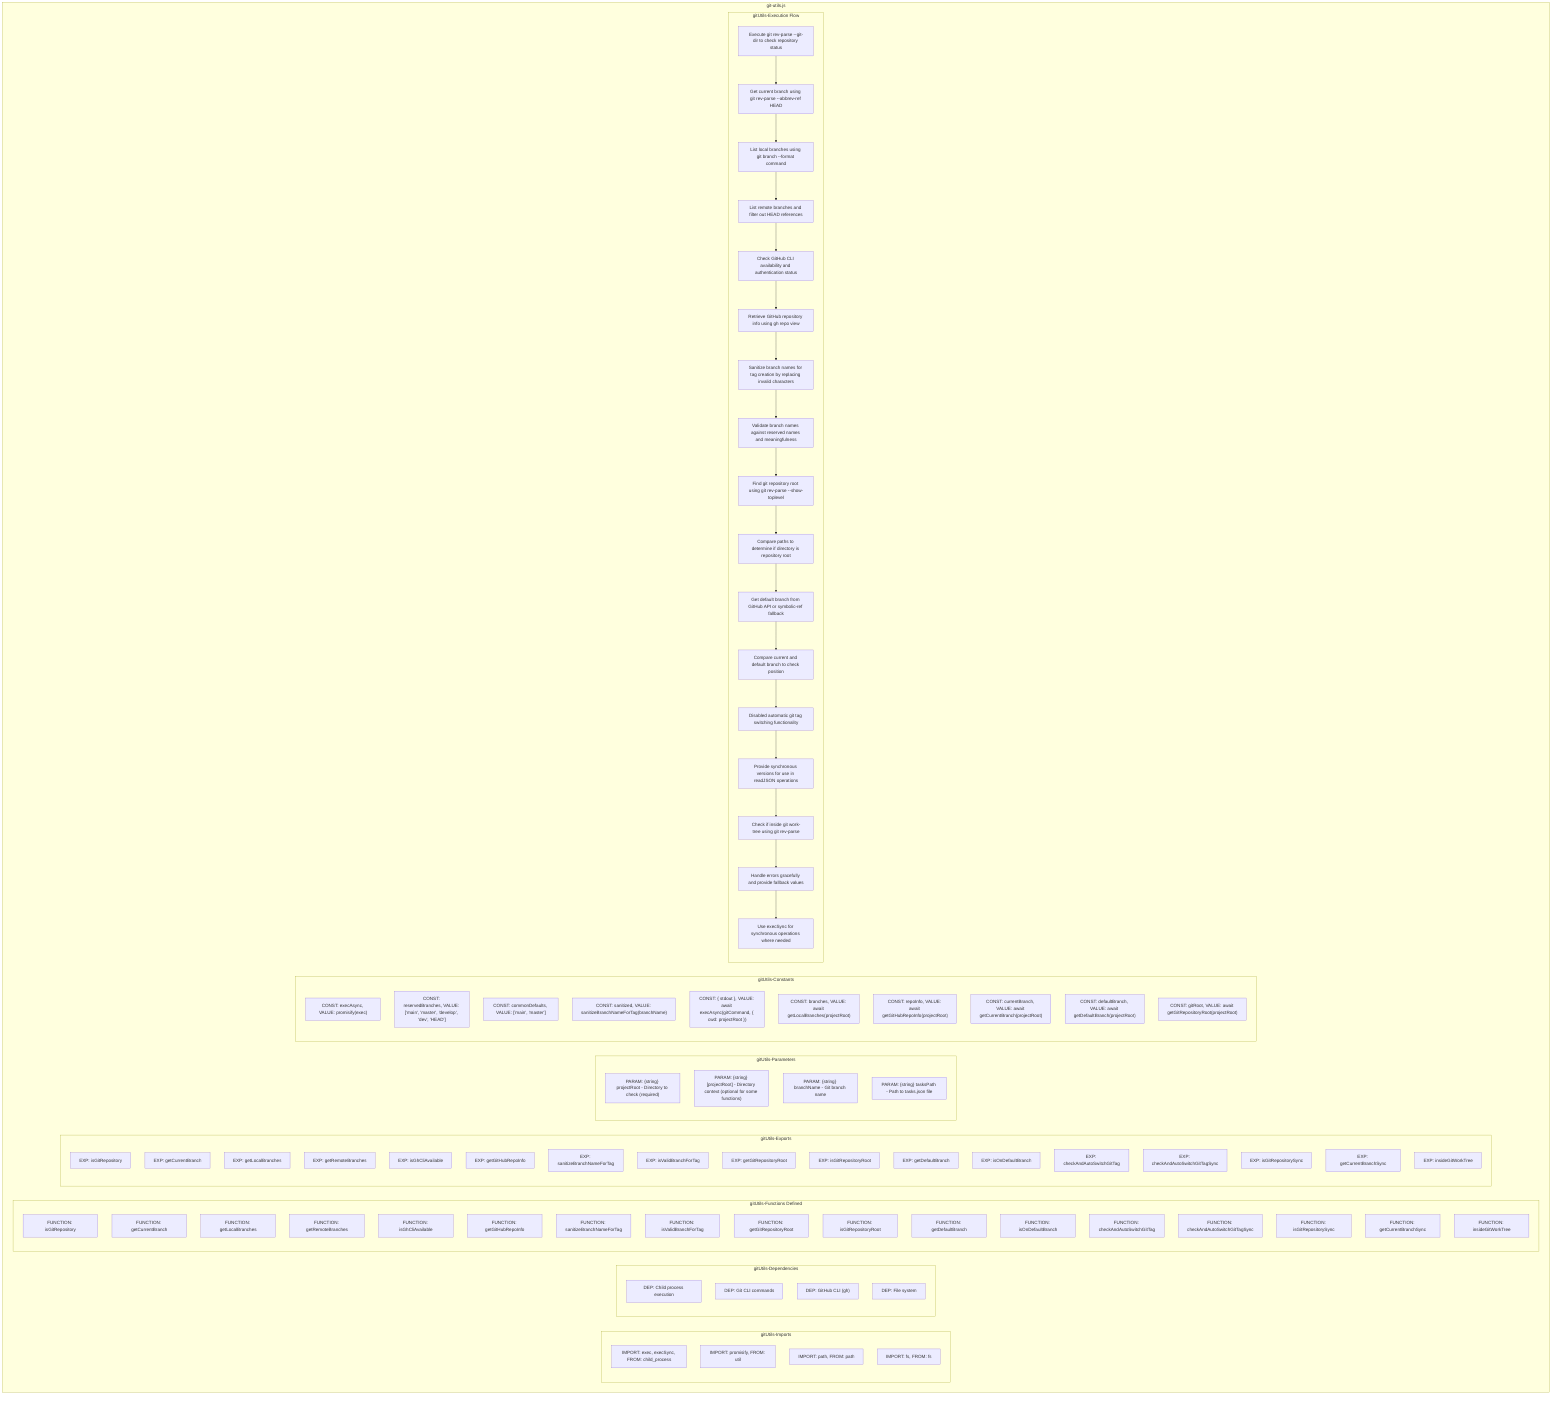 flowchart TB
    subgraph gitUtils-Imports["gitUtils-Imports"]
        I1["IMPORT: exec, execSync, FROM: child_process"]
        I2["IMPORT: promisify, FROM: util"]
        I3["IMPORT: path, FROM: path"]
        I4["IMPORT: fs, FROM: fs"]
    end
    subgraph gitUtils-Dependencies["gitUtils-Dependencies"]
        D1["DEP: Child process execution"]
        D2["DEP: Git CLI commands"]
        D3["DEP: GitHub CLI (gh)"]
        D4["DEP: File system"]
    end
    subgraph gitUtils-FunctionsDefined["gitUtils-Functions Defined"]
        FU1["FUNCTION: isGitRepository"]
        FU2["FUNCTION: getCurrentBranch"]
        FU3["FUNCTION: getLocalBranches"]
        FU4["FUNCTION: getRemoteBranches"]
        FU5["FUNCTION: isGhCliAvailable"]
        FU6["FUNCTION: getGitHubRepoInfo"]
        FU7["FUNCTION: sanitizeBranchNameForTag"]
        FU8["FUNCTION: isValidBranchForTag"]
        FU9["FUNCTION: getGitRepositoryRoot"]
        FU10["FUNCTION: isGitRepositoryRoot"]
        FU11["FUNCTION: getDefaultBranch"]
        FU12["FUNCTION: isOnDefaultBranch"]
        FU13["FUNCTION: checkAndAutoSwitchGitTag"]
        FU14["FUNCTION: checkAndAutoSwitchGitTagSync"]
        FU15["FUNCTION: isGitRepositorySync"]
        FU16["FUNCTION: getCurrentBranchSync"]
        FU17["FUNCTION: insideGitWorkTree"]
    end
    subgraph gitUtils-Exports["gitUtils-Exports"]
        E1["EXP: isGitRepository"]
        E2["EXP: getCurrentBranch"]
        E3["EXP: getLocalBranches"]
        E4["EXP: getRemoteBranches"]
        E5["EXP: isGhCliAvailable"]
        E6["EXP: getGitHubRepoInfo"]
        E7["EXP: sanitizeBranchNameForTag"]
        E8["EXP: isValidBranchForTag"]
        E9["EXP: getGitRepositoryRoot"]
        E10["EXP: isGitRepositoryRoot"]
        E11["EXP: getDefaultBranch"]
        E12["EXP: isOnDefaultBranch"]
        E13["EXP: checkAndAutoSwitchGitTag"]
        E14["EXP: checkAndAutoSwitchGitTagSync"]
        E15["EXP: isGitRepositorySync"]
        E16["EXP: getCurrentBranchSync"]
        E17["EXP: insideGitWorkTree"]
    end
    subgraph gitUtils-Parameters["gitUtils-Parameters"]
        P1["PARAM: {string} projectRoot - Directory to check (required)"]
        P2["PARAM: {string} [projectRoot] - Directory context (optional for some functions)"]
        P3["PARAM: {string} branchName - Git branch name"]
        P4["PARAM: {string} tasksPath - Path to tasks.json file"]
    end
    subgraph gitUtils-Constants["gitUtils-Constants"]
        C1["CONST: execAsync, VALUE: promisify(exec)"]
        C2["CONST: reservedBranches, VALUE: ['main', 'master', 'develop', 'dev', 'HEAD']"]
        C3["CONST: commonDefaults, VALUE: ['main', 'master']"]
        C4["CONST: sanitized, VALUE: sanitizeBranchNameForTag(branchName)"]
        C5["CONST: { stdout }, VALUE: await execAsync(gitCommand, { cwd: projectRoot })"]
        C6["CONST: branches, VALUE: await getLocalBranches(projectRoot)"]
        C7["CONST: repoInfo, VALUE: await getGitHubRepoInfo(projectRoot)"]
        C8["CONST: currentBranch, VALUE: await getCurrentBranch(projectRoot)"]
        C9["CONST: defaultBranch, VALUE: await getDefaultBranch(projectRoot)"]
        C10["CONST: gitRoot, VALUE: await getGitRepositoryRoot(projectRoot)"]
    end
    subgraph gitUtils-ExecutionFlow["gitUtils-Execution Flow"]
        FL1["Execute git rev-parse --git-dir to check repository status"]
        FL2["Get current branch using git rev-parse --abbrev-ref HEAD"]
        FL3["List local branches using git branch --format command"]
        FL4["List remote branches and filter out HEAD references"]
        FL5["Check GitHub CLI availability and authentication status"]
        FL6["Retrieve GitHub repository info using gh repo view"]
        FL7["Sanitize branch names for tag creation by replacing invalid characters"]
        FL8["Validate branch names against reserved names and meaningfulness"]
        FL9["Find git repository root using git rev-parse --show-toplevel"]
        FL10["Compare paths to determine if directory is repository root"]
        FL11["Get default branch from GitHub API or symbolic-ref fallback"]
        FL12["Compare current and default branch to check position"]
        FL13["Disabled automatic git tag switching functionality"]
        FL14["Provide synchronous versions for use in readJSON operations"]
        FL15["Check if inside git work-tree using git rev-parse"]
        FL16["Handle errors gracefully and provide fallback values"]
        FL17["Use execSync for synchronous operations where needed"]
    end
    subgraph gitUtils["git-utils.js"]
        gitUtils-Imports
        gitUtils-Dependencies
        gitUtils-FunctionsDefined
        gitUtils-Exports
        gitUtils-Parameters
        gitUtils-Constants
        gitUtils-ExecutionFlow
    end
    FL1 --> FL2
    FL2 --> FL3
    FL3 --> FL4
    FL4 --> FL5
    FL5 --> FL6
    FL6 --> FL7
    FL7 --> FL8
    FL8 --> FL9
    FL9 --> FL10
    FL10 --> FL11
    FL11 --> FL12
    FL12 --> FL13
    FL13 --> FL14
    FL14 --> FL15
    FL15 --> FL16
    FL16 --> FL17